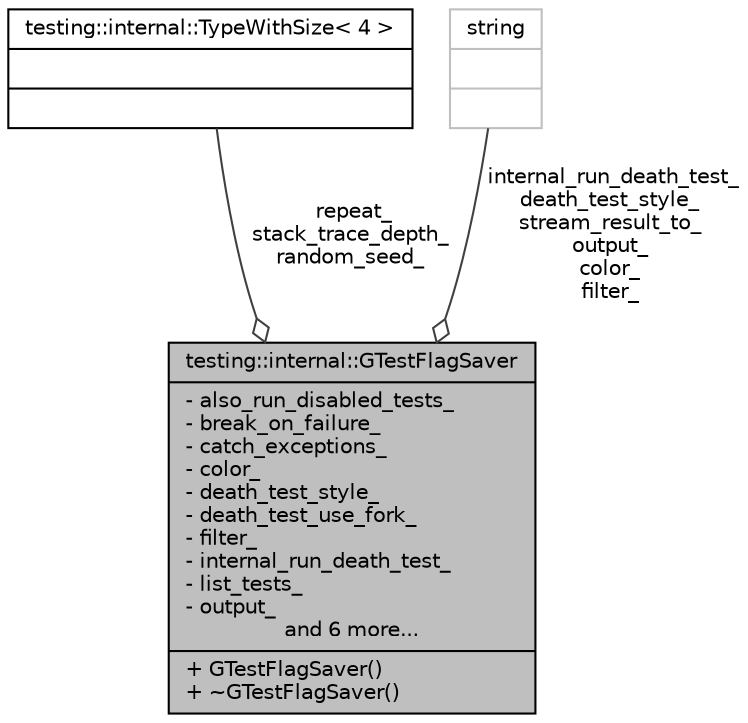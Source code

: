 digraph G
{
  edge [fontname="Helvetica",fontsize="10",labelfontname="Helvetica",labelfontsize="10"];
  node [fontname="Helvetica",fontsize="10",shape=record];
  Node1 [label="{testing::internal::GTestFlagSaver\n|- also_run_disabled_tests_\l- break_on_failure_\l- catch_exceptions_\l- color_\l- death_test_style_\l- death_test_use_fork_\l- filter_\l- internal_run_death_test_\l- list_tests_\l- output_\land 6 more...|+ GTestFlagSaver()\l+ ~GTestFlagSaver()\l}",height=0.2,width=0.4,color="black", fillcolor="grey75", style="filled" fontcolor="black"];
  Node2 -> Node1 [color="grey25",fontsize="10",style="solid",label=" repeat_\nstack_trace_depth_\nrandom_seed_" ,arrowhead="odiamond",fontname="Helvetica"];
  Node2 [label="{testing::internal::TypeWithSize\< 4 \>\n||}",height=0.2,width=0.4,color="black", fillcolor="white", style="filled",URL="$classtesting_1_1internal_1_1TypeWithSize_3_014_01_4.html"];
  Node3 -> Node1 [color="grey25",fontsize="10",style="solid",label=" internal_run_death_test_\ndeath_test_style_\nstream_result_to_\noutput_\ncolor_\nfilter_" ,arrowhead="odiamond",fontname="Helvetica"];
  Node3 [label="{string\n||}",height=0.2,width=0.4,color="grey75", fillcolor="white", style="filled"];
}
